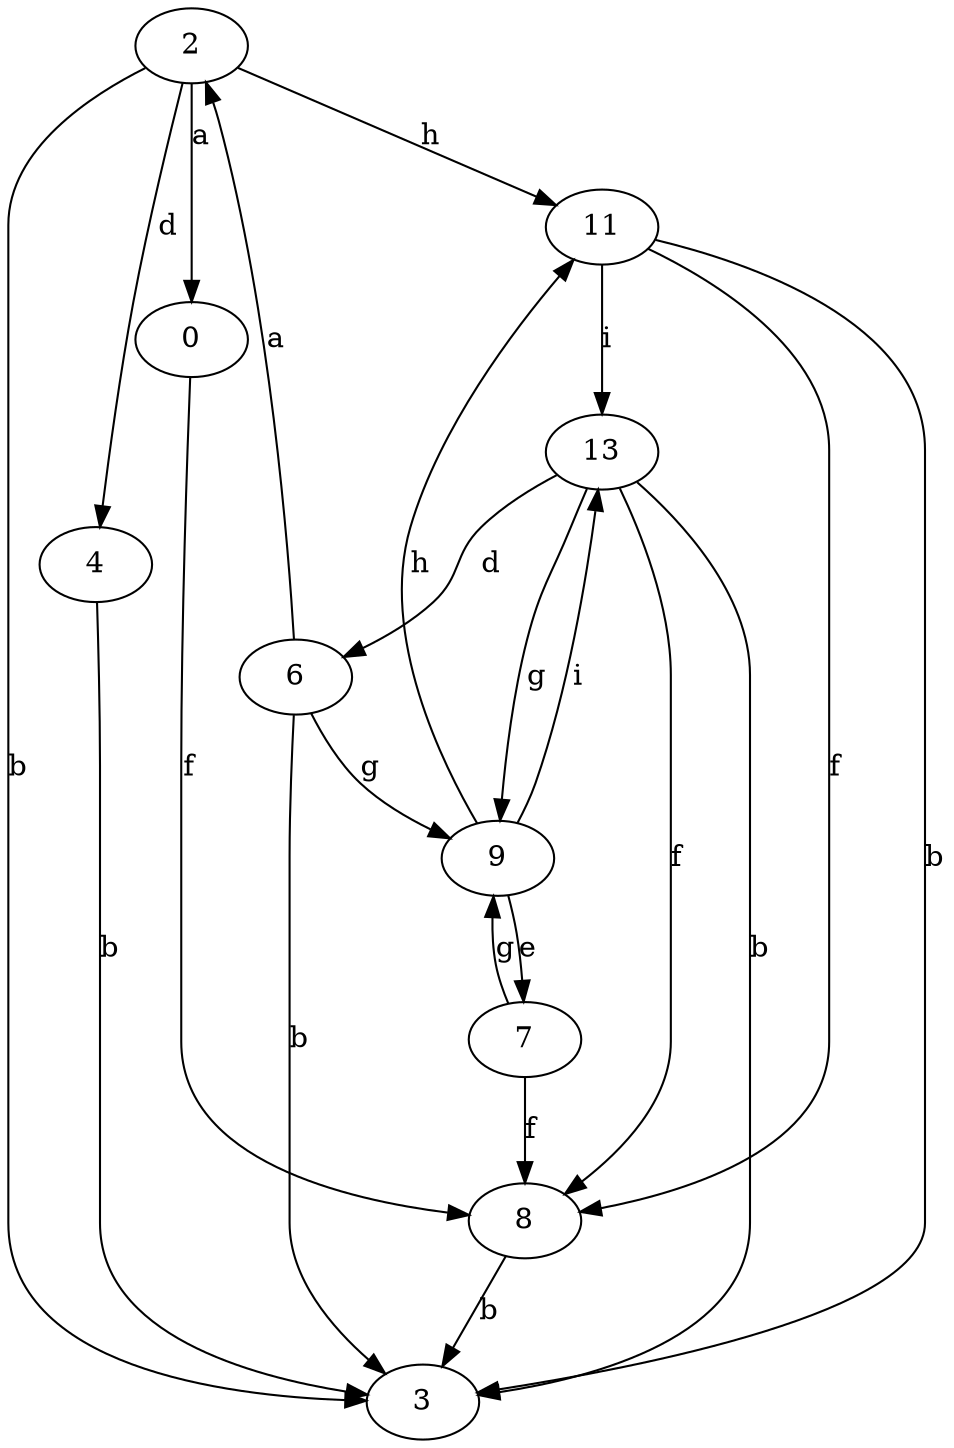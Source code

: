 strict digraph  {
0;
2;
3;
4;
6;
7;
8;
9;
11;
13;
0 -> 8  [label=f];
2 -> 0  [label=a];
2 -> 3  [label=b];
2 -> 4  [label=d];
2 -> 11  [label=h];
4 -> 3  [label=b];
6 -> 2  [label=a];
6 -> 3  [label=b];
6 -> 9  [label=g];
7 -> 8  [label=f];
7 -> 9  [label=g];
8 -> 3  [label=b];
9 -> 7  [label=e];
9 -> 11  [label=h];
9 -> 13  [label=i];
11 -> 3  [label=b];
11 -> 8  [label=f];
11 -> 13  [label=i];
13 -> 3  [label=b];
13 -> 6  [label=d];
13 -> 8  [label=f];
13 -> 9  [label=g];
}
